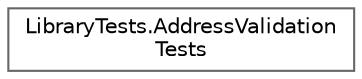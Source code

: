 digraph "Graphical Class Hierarchy"
{
 // INTERACTIVE_SVG=YES
 // LATEX_PDF_SIZE
  bgcolor="transparent";
  edge [fontname=Helvetica,fontsize=10,labelfontname=Helvetica,labelfontsize=10];
  node [fontname=Helvetica,fontsize=10,shape=box,height=0.2,width=0.4];
  rankdir="LR";
  Node0 [label="LibraryTests.AddressValidation\lTests",height=0.2,width=0.4,color="grey40", fillcolor="white", style="filled",URL="$classLibraryTests_1_1AddressValidationTests.html",tooltip=" "];
}

